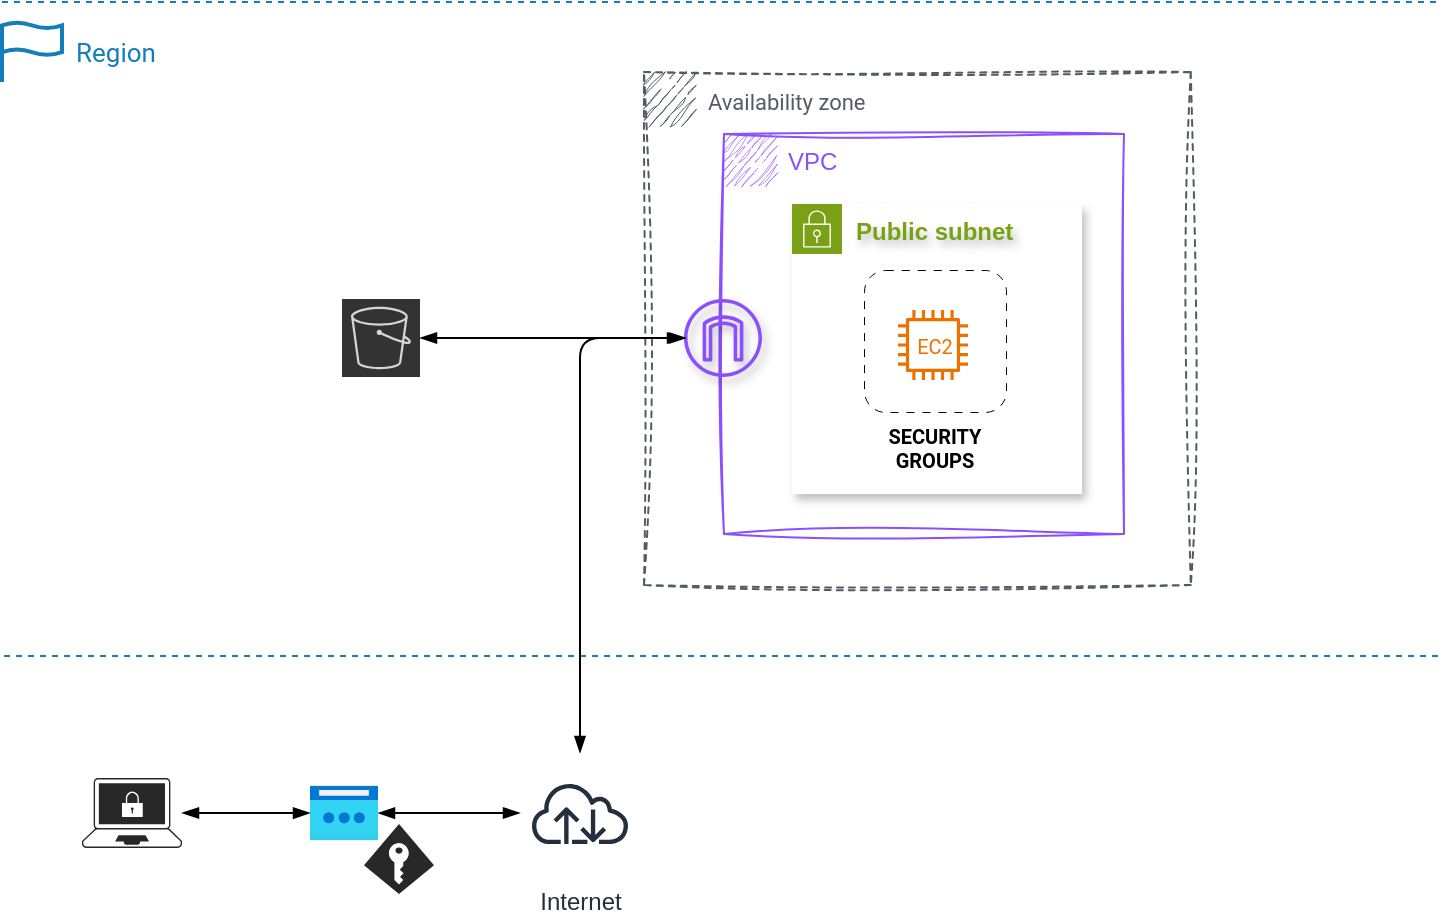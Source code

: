 <mxfile version="22.1.2" type="device">
  <diagram id="DtEAEzpeRhQfbzNKSvpw" name="EC2">
    <mxGraphModel dx="1098" dy="699" grid="1" gridSize="10" guides="1" tooltips="1" connect="1" arrows="1" fold="1" page="1" pageScale="1" pageWidth="1169" pageHeight="827" math="0" shadow="0">
      <root>
        <mxCell id="0" />
        <mxCell id="1" parent="0" />
        <UserObject label="&lt;font style=&quot;font-size: 11px;&quot;&gt;Availability zone&lt;/font&gt;" link="https://docs.aws.amazon.com/AWSEC2/latest/UserGuide/using-regions-availability-zones.html" linkTarget="_blank" tooltip="Availability Zone: A location within a region." id="G9NsWo8rrPsgKx8y6_3a-1">
          <mxCell style="sketch=1;outlineConnect=0;gradientColor=none;html=1;whiteSpace=wrap;fontSize=13;fontStyle=0;shape=mxgraph.aws4.group;grIcon=mxgraph.aws4.group_availability_zone;strokeColor=#545B64;fillColor=none;verticalAlign=top;align=left;spacingLeft=30;fontColor=#545B64;dashed=1;rotation=0;fontFamily=Roboto;fontSource=https%3A%2F%2Ffonts.googleapis.com%2Fcss%3Ffamily%3DRoboto;curveFitting=1;jiggle=2;" parent="1" vertex="1">
            <mxGeometry x="611" y="202" width="273.375" height="256.5" as="geometry" />
          </mxCell>
        </UserObject>
        <UserObject label="&lt;font color=&quot;#8c4fff&quot;&gt;VPC&lt;/font&gt;" link="https://docs.aws.amazon.com/vpc/latest/userguide/what-is-amazon-vpc.html" linkTarget="_blank" tooltip="VPC: Virtual Private Cloud" id="G9NsWo8rrPsgKx8y6_3a-2">
          <mxCell style="points=[[0,0],[0.25,0],[0.5,0],[0.75,0],[1,0],[1,0.25],[1,0.5],[1,0.75],[1,1],[0.75,1],[0.5,1],[0.25,1],[0,1],[0,0.75],[0,0.5],[0,0.25]];outlineConnect=0;gradientColor=none;html=1;whiteSpace=wrap;fontSize=12;fontStyle=0;container=1;pointerEvents=0;collapsible=0;recursiveResize=0;shape=mxgraph.aws4.group;grIcon=mxgraph.aws4.group_vpc2;strokeColor=#8C4FFF;fillColor=none;verticalAlign=top;align=left;spacingLeft=30;fontColor=#AAB7B8;dashed=0;rotation=0;sketch=1;curveFitting=1;jiggle=2;" parent="1" vertex="1">
            <mxGeometry x="651" y="233" width="200" height="200" as="geometry" />
          </mxCell>
        </UserObject>
        <UserObject label="&lt;font color=&quot;#7aa116&quot;&gt;Public subnet&lt;/font&gt;" link="https://docs.aws.amazon.com/vpc/latest/userguide/configure-subnets.html" tooltip="Subnet: &quot; ... a range of IP [internet protocol] addresses &quot; within a virtual private cloud." id="G9NsWo8rrPsgKx8y6_3a-3">
          <mxCell style="points=[[0,0],[0.25,0],[0.5,0],[0.75,0],[1,0],[1,0.25],[1,0.5],[1,0.75],[1,1],[0.75,1],[0.5,1],[0.25,1],[0,1],[0,0.75],[0,0.5],[0,0.25]];outlineConnect=0;gradientColor=none;html=1;whiteSpace=wrap;fontSize=12;fontStyle=1;container=1;pointerEvents=0;collapsible=0;recursiveResize=0;shape=mxgraph.aws4.group;grIcon=mxgraph.aws4.group_security_group;grStroke=0;strokeColor=#7AA116;fillColor=#FFFFFF;verticalAlign=top;align=left;spacingLeft=30;fontColor=#248814;dashed=0;rotation=0;shadow=1;textShadow=1;" parent="G9NsWo8rrPsgKx8y6_3a-2" vertex="1">
            <mxGeometry x="34" y="35" width="145" height="145" as="geometry" />
          </mxCell>
        </UserObject>
        <UserObject label="&lt;font style=&quot;font-size: 10px;&quot;&gt;&lt;b style=&quot;font-size: 10px;&quot;&gt;SECURITY GROUPS&lt;/b&gt;&lt;/font&gt;" link="https://docs.aws.amazon.com/vpc/latest/userguide/vpc-security-groups.html" linkTarget="_blank" tooltip="Security Groups: &quot;A security group controls the traffic that is allowed to reach and leave the resources that it is associated with.&quot;" id="G9NsWo8rrPsgKx8y6_3a-4">
          <mxCell style="rounded=1;whiteSpace=wrap;html=1;rotation=0;dashed=1;dashPattern=8 8;strokeWidth=0.5;fontFamily=Roboto;fontSource=https%3A%2F%2Ffonts.googleapis.com%2Fcss%3Ffamily%3DRoboto;labelPosition=center;verticalLabelPosition=bottom;align=center;verticalAlign=top;fontSize=10;" parent="G9NsWo8rrPsgKx8y6_3a-3" vertex="1">
            <mxGeometry x="36" y="33" width="71" height="71" as="geometry" />
          </mxCell>
        </UserObject>
        <UserObject label="&lt;font style=&quot;font-size: 10px;&quot; face=&quot;Roboto&quot;&gt;EC2&lt;/font&gt;" tooltip="Amazon Elastic Cloud Compute (EC2)" link="https://docs.aws.amazon.com/AWSEC2/latest/UserGuide/concepts.html" linkTarget="_blank" id="G9NsWo8rrPsgKx8y6_3a-14">
          <mxCell style="sketch=0;outlineConnect=0;fontColor=#ED7100;gradientColor=none;fillColor=#ED7100;strokeColor=none;dashed=0;verticalLabelPosition=middle;verticalAlign=middle;align=center;html=1;fontSize=12;fontStyle=0;aspect=fixed;pointerEvents=1;shape=mxgraph.aws4.instance2;rotation=0;labelPosition=center;" parent="G9NsWo8rrPsgKx8y6_3a-3" vertex="1">
            <mxGeometry x="53" y="53" width="35" height="35" as="geometry" />
          </mxCell>
        </UserObject>
        <UserObject label="" tooltip="Internet Gateway: &quot;... a horizontally scaled, redundant, and highly available VPC [Virtual Private Cloud] component that allows communication between ...&quot; a virtual private cloud and the internet." link="https://docs.aws.amazon.com/vpc/latest/userguide/VPC_Internet_Gateway.html" linkTarget="_blank" id="G9NsWo8rrPsgKx8y6_3a-6">
          <mxCell style="outlineConnect=0;fontColor=#232F3E;gradientColor=none;fillColor=#8C4FFF;strokeColor=none;dashed=0;verticalLabelPosition=bottom;verticalAlign=top;align=center;html=1;fontSize=12;fontStyle=0;aspect=fixed;pointerEvents=1;shape=mxgraph.aws4.internet_gateway;rotation=0;shadow=1;" parent="G9NsWo8rrPsgKx8y6_3a-2" vertex="1">
            <mxGeometry x="-20" y="82.5" width="39" height="39" as="geometry" />
          </mxCell>
        </UserObject>
        <UserObject label="Region" link="https://docs.aws.amazon.com/AWSEC2/latest/UserGuide/using-regions-availability-zones.html" linkTarget="_blank" tooltip="Region" id="G9NsWo8rrPsgKx8y6_3a-7">
          <mxCell style="html=1;verticalLabelPosition=middle;align=left;labelBackgroundColor=#ffffff;verticalAlign=middle;strokeWidth=2;strokeColor=#147EBA;shadow=0;dashed=0;shape=mxgraph.ios7.icons.flag;fontFamily=Roboto;fontSource=https%3A%2F%2Ffonts.googleapis.com%2Fcss%3Ffamily%3DRoboto;fontSize=13;labelPosition=right;spacingRight=0;spacingLeft=5;fontColor=#147EBA;" parent="1" vertex="1">
            <mxGeometry x="290" y="177" width="30" height="30" as="geometry" />
          </mxCell>
        </UserObject>
        <mxCell id="G9NsWo8rrPsgKx8y6_3a-8" value="" style="endArrow=none;dashed=1;html=1;rounded=0;strokeColor=#147EBA;" parent="1" edge="1">
          <mxGeometry width="50" height="50" relative="1" as="geometry">
            <mxPoint x="290" y="167" as="sourcePoint" />
            <mxPoint x="1010" y="167" as="targetPoint" />
          </mxGeometry>
        </mxCell>
        <UserObject label="" tooltip="An Amazon S3 (Simple Storage Service) bucket." link="https://docs.aws.amazon.com/AmazonS3/latest/userguide/Welcome.html" linkTarget="_blank" id="G9NsWo8rrPsgKx8y6_3a-10">
          <mxCell style="sketch=0;points=[[0,0,0],[0.25,0,0],[0.5,0,0],[0.75,0,0],[1,0,0],[0,1,0],[0.25,1,0],[0.5,1,0],[0.75,1,0],[1,1,0],[0,0.25,0],[0,0.5,0],[0,0.75,0],[1,0.25,0],[1,0.5,0],[1,0.75,0]];outlineConnect=0;fontColor=#232F3E;fillColor=#000000;strokeColor=#ffffff;dashed=0;verticalLabelPosition=bottom;verticalAlign=top;align=center;html=1;fontSize=12;fontStyle=0;aspect=fixed;shape=mxgraph.aws4.resourceIcon;resIcon=mxgraph.aws4.s3;opacity=80;rotation=0;" parent="1" vertex="1">
            <mxGeometry x="460.005" y="315.5" width="39" height="39" as="geometry" />
          </mxCell>
        </UserObject>
        <mxCell id="G9NsWo8rrPsgKx8y6_3a-12" style="edgeStyle=none;rounded=0;orthogonalLoop=1;jettySize=auto;html=1;entryX=1;entryY=0.5;entryDx=0;entryDy=0;entryPerimeter=0;endArrow=blockThin;endFill=1;startArrow=blockThin;startFill=1;" parent="1" source="G9NsWo8rrPsgKx8y6_3a-6" target="G9NsWo8rrPsgKx8y6_3a-10" edge="1">
          <mxGeometry relative="1" as="geometry">
            <mxPoint x="632" y="338" as="sourcePoint" />
            <mxPoint x="483.625" y="436.5" as="targetPoint" />
          </mxGeometry>
        </mxCell>
        <mxCell id="G9NsWo8rrPsgKx8y6_3a-13" value="" style="endArrow=none;dashed=1;html=1;rounded=0;strokeColor=#147EBA;" parent="1" edge="1">
          <mxGeometry width="50" height="50" relative="1" as="geometry">
            <mxPoint x="291" y="494" as="sourcePoint" />
            <mxPoint x="1011" y="494" as="targetPoint" />
          </mxGeometry>
        </mxCell>
        <mxCell id="G9NsWo8rrPsgKx8y6_3a-21" style="edgeStyle=orthogonalEdgeStyle;rounded=1;orthogonalLoop=1;jettySize=auto;html=1;endArrow=blockThin;endFill=1;startArrow=blockThin;startFill=1;" parent="1" source="G9NsWo8rrPsgKx8y6_3a-17" edge="1">
          <mxGeometry relative="1" as="geometry">
            <Array as="points">
              <mxPoint x="579" y="335" />
            </Array>
            <mxPoint x="562" y="530" as="sourcePoint" />
            <mxPoint x="632" y="335" as="targetPoint" />
          </mxGeometry>
        </mxCell>
        <mxCell id="G9NsWo8rrPsgKx8y6_3a-17" value="Internet" style="sketch=0;outlineConnect=0;fontColor=#232F3E;gradientColor=none;strokeColor=#232F3E;fillColor=#ffffff;dashed=0;verticalLabelPosition=bottom;verticalAlign=top;align=center;html=1;fontSize=12;fontStyle=0;aspect=fixed;shape=mxgraph.aws4.resourceIcon;resIcon=mxgraph.aws4.internet;" parent="1" vertex="1">
          <mxGeometry x="549" y="542.5" width="60" height="60" as="geometry" />
        </mxCell>
        <mxCell id="GxlsOtppAAsiO8l-ELnS-2" style="edgeStyle=orthogonalEdgeStyle;rounded=0;orthogonalLoop=1;jettySize=auto;html=1;startArrow=blockThin;startFill=1;endArrow=blockThin;endFill=1;" parent="1" source="GxlsOtppAAsiO8l-ELnS-3" target="G9NsWo8rrPsgKx8y6_3a-17" edge="1">
          <mxGeometry relative="1" as="geometry">
            <mxPoint x="529" y="573" as="targetPoint" />
          </mxGeometry>
        </mxCell>
        <UserObject label="" tooltip="A dedicated internet protocol via a virtual private network service." id="GxlsOtppAAsiO8l-ELnS-3">
          <mxCell style="image;aspect=fixed;html=1;points=[];align=center;fontSize=12;image=img/lib/azure2/networking/Reserved_IP_Addresses_Classic.svg;rotation=0;" parent="1" vertex="1">
            <mxGeometry x="444" y="558.75" width="34" height="27.5" as="geometry" />
          </mxCell>
        </UserObject>
        <mxCell id="GxlsOtppAAsiO8l-ELnS-4" style="edgeStyle=orthogonalEdgeStyle;rounded=1;orthogonalLoop=1;jettySize=auto;html=1;startArrow=blockThin;startFill=1;endArrow=blockThin;endFill=1;" parent="1" source="GxlsOtppAAsiO8l-ELnS-5" target="GxlsOtppAAsiO8l-ELnS-3" edge="1">
          <mxGeometry relative="1" as="geometry" />
        </mxCell>
        <mxCell id="GxlsOtppAAsiO8l-ELnS-5" value="" style="points=[[0.13,0.02,0],[0.5,0,0],[0.87,0.02,0],[0.885,0.4,0],[0.985,0.985,0],[0.5,1,0],[0.015,0.985,0],[0.115,0.4,0]];verticalLabelPosition=bottom;sketch=0;html=1;verticalAlign=top;aspect=fixed;align=center;pointerEvents=1;shape=mxgraph.cisco19.secure_endpoints;fillColor=#282828;strokeColor=none;" parent="1" vertex="1">
          <mxGeometry x="330" y="555" width="50" height="35" as="geometry" />
        </mxCell>
        <UserObject label="" tooltip="PEM (Privacy Enhanced Mail) Key" link="https://docs.aws.amazon.com/AWSEC2/latest/UserGuide/ec2-key-pairs.html" linkTarget="_blank" id="GxlsOtppAAsiO8l-ELnS-7">
          <mxCell style="verticalLabelPosition=bottom;html=1;verticalAlign=top;align=center;strokeColor=none;fillColor=#282828;shape=mxgraph.azure.access_control;rotation=0;" parent="1" vertex="1">
            <mxGeometry x="471" y="578" width="35" height="35" as="geometry" />
          </mxCell>
        </UserObject>
      </root>
    </mxGraphModel>
  </diagram>
</mxfile>
